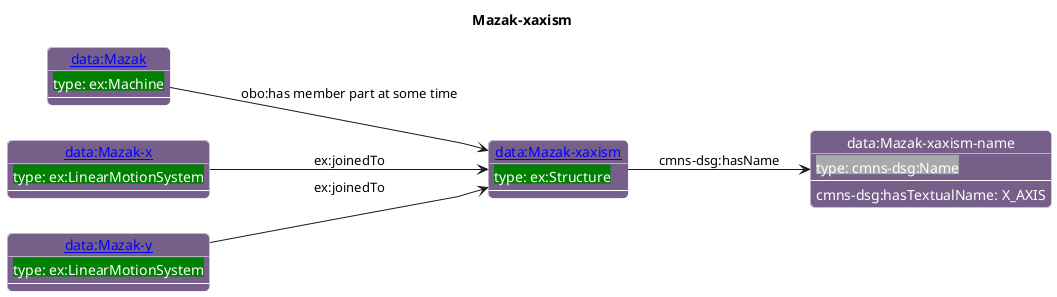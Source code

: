 @startuml
skinparam linetype polyline
left to right direction
title Mazak-xaxism

skinparam roundCorner 10

skinparam object {
  BackgroundColor 76608A
  fontColor White
  BorderColor White 
  FontName Helvetica   
}

skinparam class{
   BackgroundColor White
   fontColor black
   FontStyle bold
   FontName Helvetica
}

object "[[./Mazak-xaxism.html data:Mazak-xaxism]]" as o1 #76608A {
 <back:#Green>type: ex:Structure</back> 
---
 }
object "data:Mazak-xaxism-name" as o2 #76608A {
 <back:#DarkGrey>type: cmns-dsg:Name</back> 
---
 }
object "[[./Mazak.html data:Mazak]]" as o3 #76608A {
 <back:#Green>type: ex:Machine</back> 
---
 }
object "[[./Mazak-x.html data:Mazak-x]]" as o4 #76608A {
 <back:#Green>type: ex:LinearMotionSystem</back> 
---
 }
object "[[./Mazak-y.html data:Mazak-y]]" as o5 #76608A {
 <back:#Green>type: ex:LinearMotionSystem</back> 
---
 }
o1 --> o2 : cmns-dsg:hasName
o2 : cmns-dsg:hasTextualName: X_AXIS
o3 --> o1 : obo:has member part at some time
o4 --> o1 : ex:joinedTo
o5 --> o1 : ex:joinedTo
@enduml
